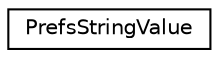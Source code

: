 digraph "Graphical Class Hierarchy"
{
 // INTERACTIVE_SVG=YES
 // LATEX_PDF_SIZE
  edge [fontname="Helvetica",fontsize="10",labelfontname="Helvetica",labelfontsize="10"];
  node [fontname="Helvetica",fontsize="10",shape=record];
  rankdir="LR";
  Node0 [label="PrefsStringValue",height=0.2,width=0.4,color="black", fillcolor="white", style="filled",URL="$class_mirage_x_r_1_1_prefs_string_value.html",tooltip=" "];
}
